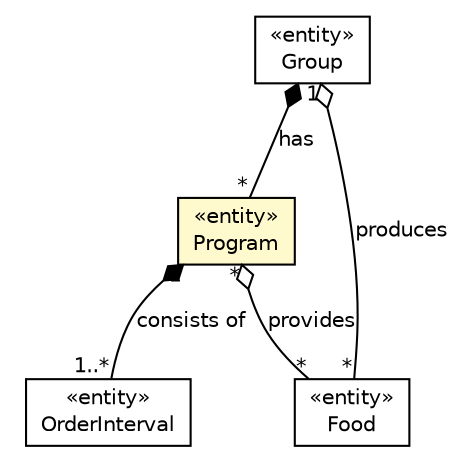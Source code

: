 #!/usr/local/bin/dot
#
# Class diagram 
# Generated by UMLGraph version 5.4 (http://www.umlgraph.org/)
#

digraph G {
	edge [fontname="Helvetica",fontsize=10,labelfontname="Helvetica",labelfontsize=10];
	node [fontname="Helvetica",fontsize=10,shape=plaintext];
	nodesep=0.25;
	ranksep=0.5;
	// hu.sch.kfc.server.domain.OrderInterval
	c7822 [label=<<table title="hu.sch.kfc.server.domain.OrderInterval" border="0" cellborder="1" cellspacing="0" cellpadding="2" port="p" href="./OrderInterval.html">
		<tr><td><table border="0" cellspacing="0" cellpadding="1">
<tr><td align="center" balign="center"> &#171;entity&#187; </td></tr>
<tr><td align="center" balign="center"> OrderInterval </td></tr>
		</table></td></tr>
		</table>>, URL="./OrderInterval.html", fontname="Helvetica", fontcolor="black", fontsize=10.0];
	// hu.sch.kfc.server.domain.Group
	c7827 [label=<<table title="hu.sch.kfc.server.domain.Group" border="0" cellborder="1" cellspacing="0" cellpadding="2" port="p" href="./Group.html">
		<tr><td><table border="0" cellspacing="0" cellpadding="1">
<tr><td align="center" balign="center"> &#171;entity&#187; </td></tr>
<tr><td align="center" balign="center"> Group </td></tr>
		</table></td></tr>
		</table>>, URL="./Group.html", fontname="Helvetica", fontcolor="black", fontsize=10.0];
	// hu.sch.kfc.server.domain.Program
	c7830 [label=<<table title="hu.sch.kfc.server.domain.Program" border="0" cellborder="1" cellspacing="0" cellpadding="2" port="p" bgcolor="lemonChiffon" href="./Program.html">
		<tr><td><table border="0" cellspacing="0" cellpadding="1">
<tr><td align="center" balign="center"> &#171;entity&#187; </td></tr>
<tr><td align="center" balign="center"> Program </td></tr>
		</table></td></tr>
		</table>>, URL="./Program.html", fontname="Helvetica", fontcolor="black", fontsize=10.0];
	// hu.sch.kfc.server.domain.Food
	c7831 [label=<<table title="hu.sch.kfc.server.domain.Food" border="0" cellborder="1" cellspacing="0" cellpadding="2" port="p" href="./Food.html">
		<tr><td><table border="0" cellspacing="0" cellpadding="1">
<tr><td align="center" balign="center"> &#171;entity&#187; </td></tr>
<tr><td align="center" balign="center"> Food </td></tr>
		</table></td></tr>
		</table>>, URL="./Food.html", fontname="Helvetica", fontcolor="black", fontsize=10.0];
	// hu.sch.kfc.server.domain.Group HAS hu.sch.kfc.server.domain.Food
	c7827:p -> c7831:p [taillabel="1", label="produces", headlabel="*", fontname="Helvetica", fontcolor="black", fontsize=10.0, color="black", arrowhead=none, arrowtail=ediamond, dir=both];
	// hu.sch.kfc.server.domain.Group COMPOSED hu.sch.kfc.server.domain.Program
	c7827:p -> c7830:p [taillabel="", label="has", headlabel="*", fontname="Helvetica", fontcolor="black", fontsize=10.0, color="black", arrowhead=none, arrowtail=diamond, dir=both];
	// hu.sch.kfc.server.domain.Program HAS hu.sch.kfc.server.domain.Food
	c7830:p -> c7831:p [taillabel="*", label="provides", headlabel="*", fontname="Helvetica", fontcolor="black", fontsize=10.0, color="black", arrowhead=none, arrowtail=ediamond, dir=both];
	// hu.sch.kfc.server.domain.Program COMPOSED hu.sch.kfc.server.domain.OrderInterval
	c7830:p -> c7822:p [taillabel="1", label="consists of", headlabel="1..*", fontname="Helvetica", fontcolor="black", fontsize=10.0, color="black", arrowhead=none, arrowtail=diamond, dir=both];
}

